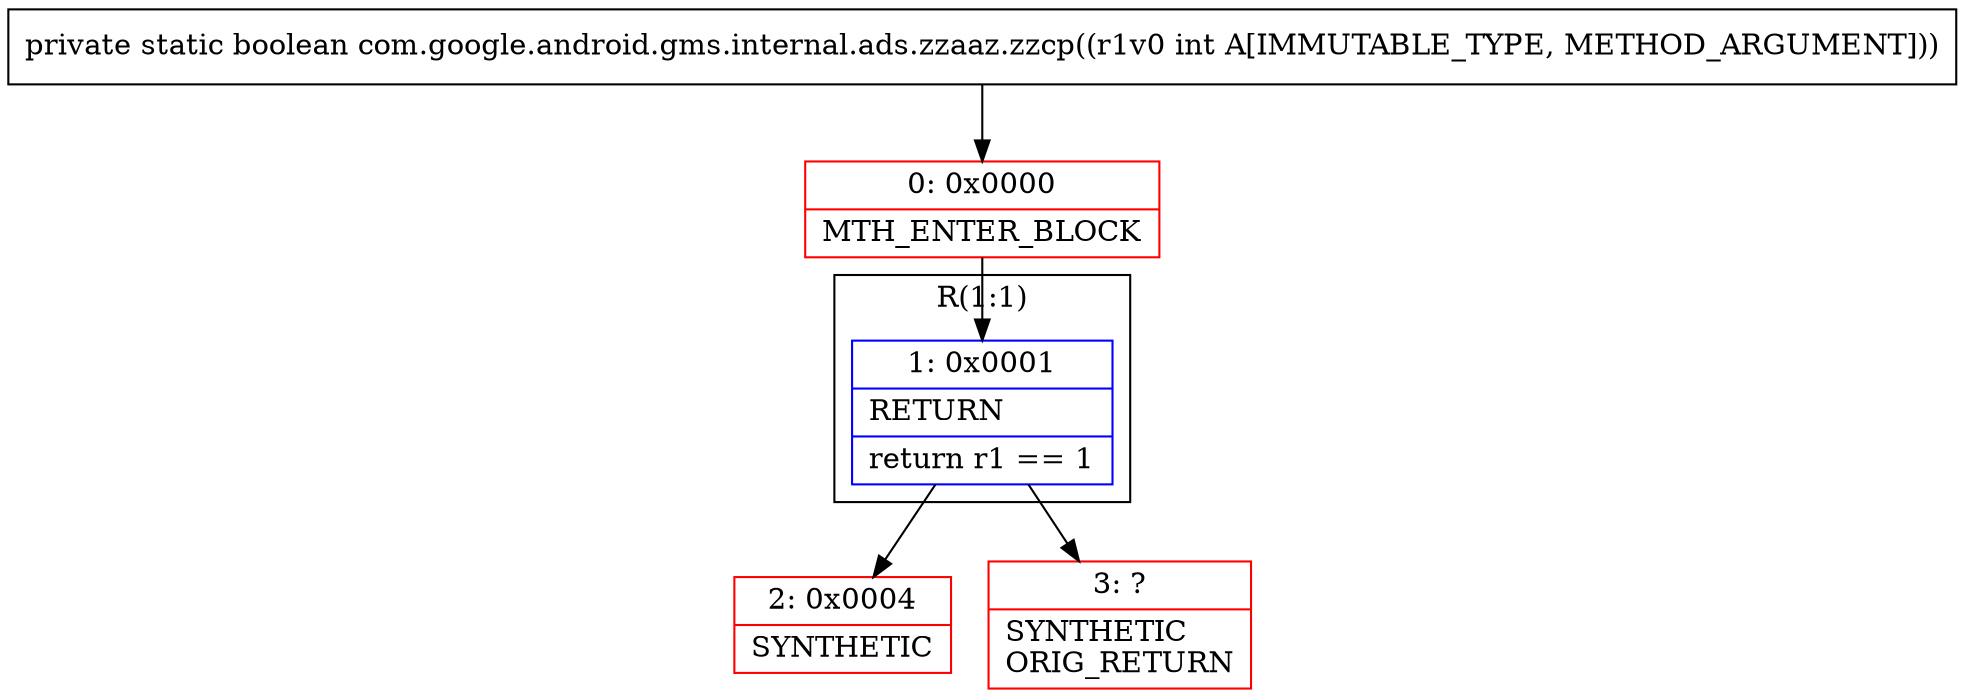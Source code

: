 digraph "CFG forcom.google.android.gms.internal.ads.zzaaz.zzcp(I)Z" {
subgraph cluster_Region_1951068297 {
label = "R(1:1)";
node [shape=record,color=blue];
Node_1 [shape=record,label="{1\:\ 0x0001|RETURN\l|return r1 == 1\l}"];
}
Node_0 [shape=record,color=red,label="{0\:\ 0x0000|MTH_ENTER_BLOCK\l}"];
Node_2 [shape=record,color=red,label="{2\:\ 0x0004|SYNTHETIC\l}"];
Node_3 [shape=record,color=red,label="{3\:\ ?|SYNTHETIC\lORIG_RETURN\l}"];
MethodNode[shape=record,label="{private static boolean com.google.android.gms.internal.ads.zzaaz.zzcp((r1v0 int A[IMMUTABLE_TYPE, METHOD_ARGUMENT])) }"];
MethodNode -> Node_0;
Node_1 -> Node_2;
Node_1 -> Node_3;
Node_0 -> Node_1;
}

